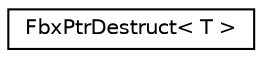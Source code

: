 digraph "クラス階層図"
{
  edge [fontname="Helvetica",fontsize="10",labelfontname="Helvetica",labelfontsize="10"];
  node [fontname="Helvetica",fontsize="10",shape=record];
  rankdir="LR";
  Node0 [label="FbxPtrDestruct\< T \>",height=0.2,width=0.4,color="black", fillcolor="white", style="filled",URL="$class_fbx_ptr_destruct.html"];
}
